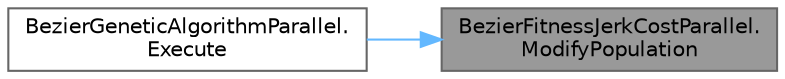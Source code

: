 digraph "BezierFitnessJerkCostParallel.ModifyPopulation"
{
 // LATEX_PDF_SIZE
  bgcolor="transparent";
  edge [fontname=Helvetica,fontsize=10,labelfontname=Helvetica,labelfontsize=10];
  node [fontname=Helvetica,fontsize=10,shape=box,height=0.2,width=0.4];
  rankdir="RL";
  Node1 [id="Node000001",label="BezierFitnessJerkCostParallel.\lModifyPopulation",height=0.2,width=0.4,color="gray40", fillcolor="grey60", style="filled", fontcolor="black",tooltip="Calcualte JerkCost fitness in population."];
  Node1 -> Node2 [id="edge1_Node000001_Node000002",dir="back",color="steelblue1",style="solid",tooltip=" "];
  Node2 [id="Node000002",label="BezierGeneticAlgorithmParallel.\lExecute",height=0.2,width=0.4,color="grey40", fillcolor="white", style="filled",URL="$struct_bezier_genetic_algorithm_parallel.html#a6e5cc31abc2869992311af3c075672e5",tooltip="Main method that executes the GA."];
}
